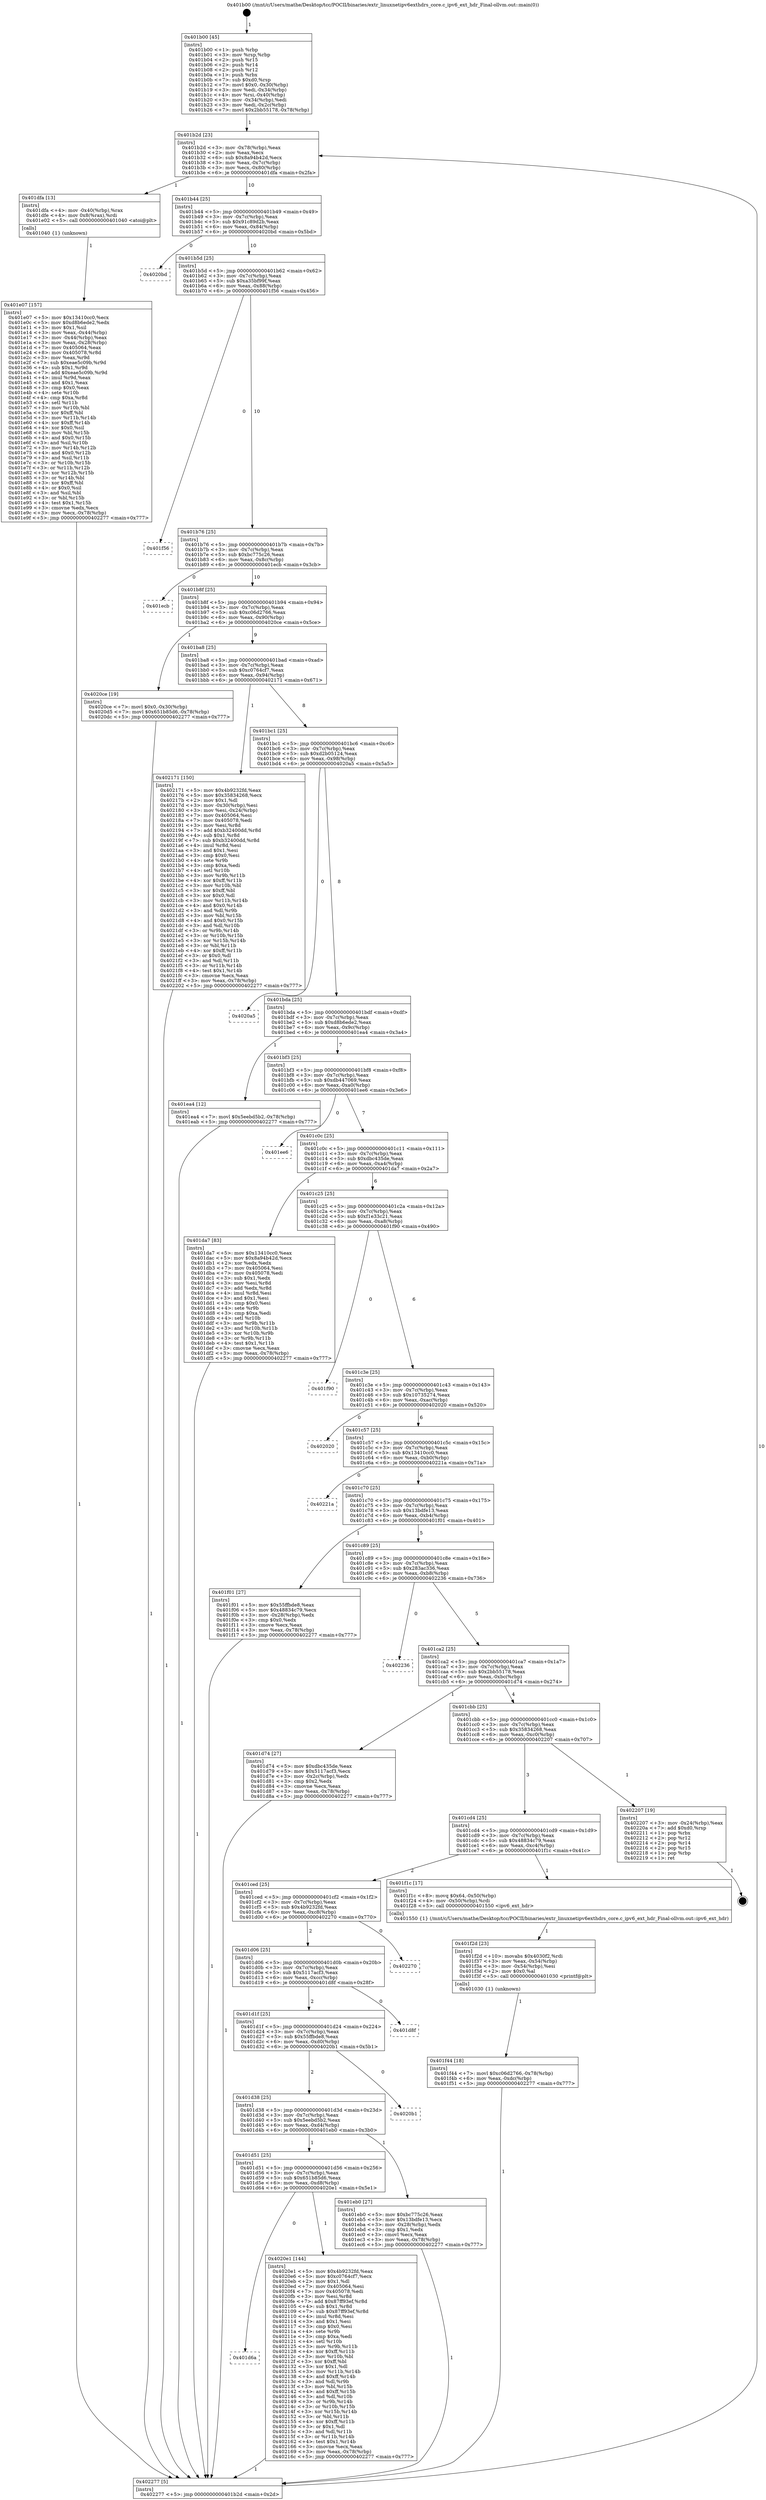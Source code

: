 digraph "0x401b00" {
  label = "0x401b00 (/mnt/c/Users/mathe/Desktop/tcc/POCII/binaries/extr_linuxnetipv6exthdrs_core.c_ipv6_ext_hdr_Final-ollvm.out::main(0))"
  labelloc = "t"
  node[shape=record]

  Entry [label="",width=0.3,height=0.3,shape=circle,fillcolor=black,style=filled]
  "0x401b2d" [label="{
     0x401b2d [23]\l
     | [instrs]\l
     &nbsp;&nbsp;0x401b2d \<+3\>: mov -0x78(%rbp),%eax\l
     &nbsp;&nbsp;0x401b30 \<+2\>: mov %eax,%ecx\l
     &nbsp;&nbsp;0x401b32 \<+6\>: sub $0x8a94b42d,%ecx\l
     &nbsp;&nbsp;0x401b38 \<+3\>: mov %eax,-0x7c(%rbp)\l
     &nbsp;&nbsp;0x401b3b \<+3\>: mov %ecx,-0x80(%rbp)\l
     &nbsp;&nbsp;0x401b3e \<+6\>: je 0000000000401dfa \<main+0x2fa\>\l
  }"]
  "0x401dfa" [label="{
     0x401dfa [13]\l
     | [instrs]\l
     &nbsp;&nbsp;0x401dfa \<+4\>: mov -0x40(%rbp),%rax\l
     &nbsp;&nbsp;0x401dfe \<+4\>: mov 0x8(%rax),%rdi\l
     &nbsp;&nbsp;0x401e02 \<+5\>: call 0000000000401040 \<atoi@plt\>\l
     | [calls]\l
     &nbsp;&nbsp;0x401040 \{1\} (unknown)\l
  }"]
  "0x401b44" [label="{
     0x401b44 [25]\l
     | [instrs]\l
     &nbsp;&nbsp;0x401b44 \<+5\>: jmp 0000000000401b49 \<main+0x49\>\l
     &nbsp;&nbsp;0x401b49 \<+3\>: mov -0x7c(%rbp),%eax\l
     &nbsp;&nbsp;0x401b4c \<+5\>: sub $0x91c89d2b,%eax\l
     &nbsp;&nbsp;0x401b51 \<+6\>: mov %eax,-0x84(%rbp)\l
     &nbsp;&nbsp;0x401b57 \<+6\>: je 00000000004020bd \<main+0x5bd\>\l
  }"]
  Exit [label="",width=0.3,height=0.3,shape=circle,fillcolor=black,style=filled,peripheries=2]
  "0x4020bd" [label="{
     0x4020bd\l
  }", style=dashed]
  "0x401b5d" [label="{
     0x401b5d [25]\l
     | [instrs]\l
     &nbsp;&nbsp;0x401b5d \<+5\>: jmp 0000000000401b62 \<main+0x62\>\l
     &nbsp;&nbsp;0x401b62 \<+3\>: mov -0x7c(%rbp),%eax\l
     &nbsp;&nbsp;0x401b65 \<+5\>: sub $0xa35bf99f,%eax\l
     &nbsp;&nbsp;0x401b6a \<+6\>: mov %eax,-0x88(%rbp)\l
     &nbsp;&nbsp;0x401b70 \<+6\>: je 0000000000401f56 \<main+0x456\>\l
  }"]
  "0x401d6a" [label="{
     0x401d6a\l
  }", style=dashed]
  "0x401f56" [label="{
     0x401f56\l
  }", style=dashed]
  "0x401b76" [label="{
     0x401b76 [25]\l
     | [instrs]\l
     &nbsp;&nbsp;0x401b76 \<+5\>: jmp 0000000000401b7b \<main+0x7b\>\l
     &nbsp;&nbsp;0x401b7b \<+3\>: mov -0x7c(%rbp),%eax\l
     &nbsp;&nbsp;0x401b7e \<+5\>: sub $0xbc775c26,%eax\l
     &nbsp;&nbsp;0x401b83 \<+6\>: mov %eax,-0x8c(%rbp)\l
     &nbsp;&nbsp;0x401b89 \<+6\>: je 0000000000401ecb \<main+0x3cb\>\l
  }"]
  "0x4020e1" [label="{
     0x4020e1 [144]\l
     | [instrs]\l
     &nbsp;&nbsp;0x4020e1 \<+5\>: mov $0x4b9232fd,%eax\l
     &nbsp;&nbsp;0x4020e6 \<+5\>: mov $0xc0764cf7,%ecx\l
     &nbsp;&nbsp;0x4020eb \<+2\>: mov $0x1,%dl\l
     &nbsp;&nbsp;0x4020ed \<+7\>: mov 0x405064,%esi\l
     &nbsp;&nbsp;0x4020f4 \<+7\>: mov 0x405078,%edi\l
     &nbsp;&nbsp;0x4020fb \<+3\>: mov %esi,%r8d\l
     &nbsp;&nbsp;0x4020fe \<+7\>: add $0x87ff93ef,%r8d\l
     &nbsp;&nbsp;0x402105 \<+4\>: sub $0x1,%r8d\l
     &nbsp;&nbsp;0x402109 \<+7\>: sub $0x87ff93ef,%r8d\l
     &nbsp;&nbsp;0x402110 \<+4\>: imul %r8d,%esi\l
     &nbsp;&nbsp;0x402114 \<+3\>: and $0x1,%esi\l
     &nbsp;&nbsp;0x402117 \<+3\>: cmp $0x0,%esi\l
     &nbsp;&nbsp;0x40211a \<+4\>: sete %r9b\l
     &nbsp;&nbsp;0x40211e \<+3\>: cmp $0xa,%edi\l
     &nbsp;&nbsp;0x402121 \<+4\>: setl %r10b\l
     &nbsp;&nbsp;0x402125 \<+3\>: mov %r9b,%r11b\l
     &nbsp;&nbsp;0x402128 \<+4\>: xor $0xff,%r11b\l
     &nbsp;&nbsp;0x40212c \<+3\>: mov %r10b,%bl\l
     &nbsp;&nbsp;0x40212f \<+3\>: xor $0xff,%bl\l
     &nbsp;&nbsp;0x402132 \<+3\>: xor $0x1,%dl\l
     &nbsp;&nbsp;0x402135 \<+3\>: mov %r11b,%r14b\l
     &nbsp;&nbsp;0x402138 \<+4\>: and $0xff,%r14b\l
     &nbsp;&nbsp;0x40213c \<+3\>: and %dl,%r9b\l
     &nbsp;&nbsp;0x40213f \<+3\>: mov %bl,%r15b\l
     &nbsp;&nbsp;0x402142 \<+4\>: and $0xff,%r15b\l
     &nbsp;&nbsp;0x402146 \<+3\>: and %dl,%r10b\l
     &nbsp;&nbsp;0x402149 \<+3\>: or %r9b,%r14b\l
     &nbsp;&nbsp;0x40214c \<+3\>: or %r10b,%r15b\l
     &nbsp;&nbsp;0x40214f \<+3\>: xor %r15b,%r14b\l
     &nbsp;&nbsp;0x402152 \<+3\>: or %bl,%r11b\l
     &nbsp;&nbsp;0x402155 \<+4\>: xor $0xff,%r11b\l
     &nbsp;&nbsp;0x402159 \<+3\>: or $0x1,%dl\l
     &nbsp;&nbsp;0x40215c \<+3\>: and %dl,%r11b\l
     &nbsp;&nbsp;0x40215f \<+3\>: or %r11b,%r14b\l
     &nbsp;&nbsp;0x402162 \<+4\>: test $0x1,%r14b\l
     &nbsp;&nbsp;0x402166 \<+3\>: cmovne %ecx,%eax\l
     &nbsp;&nbsp;0x402169 \<+3\>: mov %eax,-0x78(%rbp)\l
     &nbsp;&nbsp;0x40216c \<+5\>: jmp 0000000000402277 \<main+0x777\>\l
  }"]
  "0x401ecb" [label="{
     0x401ecb\l
  }", style=dashed]
  "0x401b8f" [label="{
     0x401b8f [25]\l
     | [instrs]\l
     &nbsp;&nbsp;0x401b8f \<+5\>: jmp 0000000000401b94 \<main+0x94\>\l
     &nbsp;&nbsp;0x401b94 \<+3\>: mov -0x7c(%rbp),%eax\l
     &nbsp;&nbsp;0x401b97 \<+5\>: sub $0xc06d2766,%eax\l
     &nbsp;&nbsp;0x401b9c \<+6\>: mov %eax,-0x90(%rbp)\l
     &nbsp;&nbsp;0x401ba2 \<+6\>: je 00000000004020ce \<main+0x5ce\>\l
  }"]
  "0x401f44" [label="{
     0x401f44 [18]\l
     | [instrs]\l
     &nbsp;&nbsp;0x401f44 \<+7\>: movl $0xc06d2766,-0x78(%rbp)\l
     &nbsp;&nbsp;0x401f4b \<+6\>: mov %eax,-0xdc(%rbp)\l
     &nbsp;&nbsp;0x401f51 \<+5\>: jmp 0000000000402277 \<main+0x777\>\l
  }"]
  "0x4020ce" [label="{
     0x4020ce [19]\l
     | [instrs]\l
     &nbsp;&nbsp;0x4020ce \<+7\>: movl $0x0,-0x30(%rbp)\l
     &nbsp;&nbsp;0x4020d5 \<+7\>: movl $0x651b85d6,-0x78(%rbp)\l
     &nbsp;&nbsp;0x4020dc \<+5\>: jmp 0000000000402277 \<main+0x777\>\l
  }"]
  "0x401ba8" [label="{
     0x401ba8 [25]\l
     | [instrs]\l
     &nbsp;&nbsp;0x401ba8 \<+5\>: jmp 0000000000401bad \<main+0xad\>\l
     &nbsp;&nbsp;0x401bad \<+3\>: mov -0x7c(%rbp),%eax\l
     &nbsp;&nbsp;0x401bb0 \<+5\>: sub $0xc0764cf7,%eax\l
     &nbsp;&nbsp;0x401bb5 \<+6\>: mov %eax,-0x94(%rbp)\l
     &nbsp;&nbsp;0x401bbb \<+6\>: je 0000000000402171 \<main+0x671\>\l
  }"]
  "0x401f2d" [label="{
     0x401f2d [23]\l
     | [instrs]\l
     &nbsp;&nbsp;0x401f2d \<+10\>: movabs $0x4030f2,%rdi\l
     &nbsp;&nbsp;0x401f37 \<+3\>: mov %eax,-0x54(%rbp)\l
     &nbsp;&nbsp;0x401f3a \<+3\>: mov -0x54(%rbp),%esi\l
     &nbsp;&nbsp;0x401f3d \<+2\>: mov $0x0,%al\l
     &nbsp;&nbsp;0x401f3f \<+5\>: call 0000000000401030 \<printf@plt\>\l
     | [calls]\l
     &nbsp;&nbsp;0x401030 \{1\} (unknown)\l
  }"]
  "0x402171" [label="{
     0x402171 [150]\l
     | [instrs]\l
     &nbsp;&nbsp;0x402171 \<+5\>: mov $0x4b9232fd,%eax\l
     &nbsp;&nbsp;0x402176 \<+5\>: mov $0x35834268,%ecx\l
     &nbsp;&nbsp;0x40217b \<+2\>: mov $0x1,%dl\l
     &nbsp;&nbsp;0x40217d \<+3\>: mov -0x30(%rbp),%esi\l
     &nbsp;&nbsp;0x402180 \<+3\>: mov %esi,-0x24(%rbp)\l
     &nbsp;&nbsp;0x402183 \<+7\>: mov 0x405064,%esi\l
     &nbsp;&nbsp;0x40218a \<+7\>: mov 0x405078,%edi\l
     &nbsp;&nbsp;0x402191 \<+3\>: mov %esi,%r8d\l
     &nbsp;&nbsp;0x402194 \<+7\>: add $0xb32400dd,%r8d\l
     &nbsp;&nbsp;0x40219b \<+4\>: sub $0x1,%r8d\l
     &nbsp;&nbsp;0x40219f \<+7\>: sub $0xb32400dd,%r8d\l
     &nbsp;&nbsp;0x4021a6 \<+4\>: imul %r8d,%esi\l
     &nbsp;&nbsp;0x4021aa \<+3\>: and $0x1,%esi\l
     &nbsp;&nbsp;0x4021ad \<+3\>: cmp $0x0,%esi\l
     &nbsp;&nbsp;0x4021b0 \<+4\>: sete %r9b\l
     &nbsp;&nbsp;0x4021b4 \<+3\>: cmp $0xa,%edi\l
     &nbsp;&nbsp;0x4021b7 \<+4\>: setl %r10b\l
     &nbsp;&nbsp;0x4021bb \<+3\>: mov %r9b,%r11b\l
     &nbsp;&nbsp;0x4021be \<+4\>: xor $0xff,%r11b\l
     &nbsp;&nbsp;0x4021c2 \<+3\>: mov %r10b,%bl\l
     &nbsp;&nbsp;0x4021c5 \<+3\>: xor $0xff,%bl\l
     &nbsp;&nbsp;0x4021c8 \<+3\>: xor $0x0,%dl\l
     &nbsp;&nbsp;0x4021cb \<+3\>: mov %r11b,%r14b\l
     &nbsp;&nbsp;0x4021ce \<+4\>: and $0x0,%r14b\l
     &nbsp;&nbsp;0x4021d2 \<+3\>: and %dl,%r9b\l
     &nbsp;&nbsp;0x4021d5 \<+3\>: mov %bl,%r15b\l
     &nbsp;&nbsp;0x4021d8 \<+4\>: and $0x0,%r15b\l
     &nbsp;&nbsp;0x4021dc \<+3\>: and %dl,%r10b\l
     &nbsp;&nbsp;0x4021df \<+3\>: or %r9b,%r14b\l
     &nbsp;&nbsp;0x4021e2 \<+3\>: or %r10b,%r15b\l
     &nbsp;&nbsp;0x4021e5 \<+3\>: xor %r15b,%r14b\l
     &nbsp;&nbsp;0x4021e8 \<+3\>: or %bl,%r11b\l
     &nbsp;&nbsp;0x4021eb \<+4\>: xor $0xff,%r11b\l
     &nbsp;&nbsp;0x4021ef \<+3\>: or $0x0,%dl\l
     &nbsp;&nbsp;0x4021f2 \<+3\>: and %dl,%r11b\l
     &nbsp;&nbsp;0x4021f5 \<+3\>: or %r11b,%r14b\l
     &nbsp;&nbsp;0x4021f8 \<+4\>: test $0x1,%r14b\l
     &nbsp;&nbsp;0x4021fc \<+3\>: cmovne %ecx,%eax\l
     &nbsp;&nbsp;0x4021ff \<+3\>: mov %eax,-0x78(%rbp)\l
     &nbsp;&nbsp;0x402202 \<+5\>: jmp 0000000000402277 \<main+0x777\>\l
  }"]
  "0x401bc1" [label="{
     0x401bc1 [25]\l
     | [instrs]\l
     &nbsp;&nbsp;0x401bc1 \<+5\>: jmp 0000000000401bc6 \<main+0xc6\>\l
     &nbsp;&nbsp;0x401bc6 \<+3\>: mov -0x7c(%rbp),%eax\l
     &nbsp;&nbsp;0x401bc9 \<+5\>: sub $0xd2b05124,%eax\l
     &nbsp;&nbsp;0x401bce \<+6\>: mov %eax,-0x98(%rbp)\l
     &nbsp;&nbsp;0x401bd4 \<+6\>: je 00000000004020a5 \<main+0x5a5\>\l
  }"]
  "0x401d51" [label="{
     0x401d51 [25]\l
     | [instrs]\l
     &nbsp;&nbsp;0x401d51 \<+5\>: jmp 0000000000401d56 \<main+0x256\>\l
     &nbsp;&nbsp;0x401d56 \<+3\>: mov -0x7c(%rbp),%eax\l
     &nbsp;&nbsp;0x401d59 \<+5\>: sub $0x651b85d6,%eax\l
     &nbsp;&nbsp;0x401d5e \<+6\>: mov %eax,-0xd8(%rbp)\l
     &nbsp;&nbsp;0x401d64 \<+6\>: je 00000000004020e1 \<main+0x5e1\>\l
  }"]
  "0x4020a5" [label="{
     0x4020a5\l
  }", style=dashed]
  "0x401bda" [label="{
     0x401bda [25]\l
     | [instrs]\l
     &nbsp;&nbsp;0x401bda \<+5\>: jmp 0000000000401bdf \<main+0xdf\>\l
     &nbsp;&nbsp;0x401bdf \<+3\>: mov -0x7c(%rbp),%eax\l
     &nbsp;&nbsp;0x401be2 \<+5\>: sub $0xd8b6ede2,%eax\l
     &nbsp;&nbsp;0x401be7 \<+6\>: mov %eax,-0x9c(%rbp)\l
     &nbsp;&nbsp;0x401bed \<+6\>: je 0000000000401ea4 \<main+0x3a4\>\l
  }"]
  "0x401eb0" [label="{
     0x401eb0 [27]\l
     | [instrs]\l
     &nbsp;&nbsp;0x401eb0 \<+5\>: mov $0xbc775c26,%eax\l
     &nbsp;&nbsp;0x401eb5 \<+5\>: mov $0x13bdfe13,%ecx\l
     &nbsp;&nbsp;0x401eba \<+3\>: mov -0x28(%rbp),%edx\l
     &nbsp;&nbsp;0x401ebd \<+3\>: cmp $0x1,%edx\l
     &nbsp;&nbsp;0x401ec0 \<+3\>: cmovl %ecx,%eax\l
     &nbsp;&nbsp;0x401ec3 \<+3\>: mov %eax,-0x78(%rbp)\l
     &nbsp;&nbsp;0x401ec6 \<+5\>: jmp 0000000000402277 \<main+0x777\>\l
  }"]
  "0x401ea4" [label="{
     0x401ea4 [12]\l
     | [instrs]\l
     &nbsp;&nbsp;0x401ea4 \<+7\>: movl $0x5eebd5b2,-0x78(%rbp)\l
     &nbsp;&nbsp;0x401eab \<+5\>: jmp 0000000000402277 \<main+0x777\>\l
  }"]
  "0x401bf3" [label="{
     0x401bf3 [25]\l
     | [instrs]\l
     &nbsp;&nbsp;0x401bf3 \<+5\>: jmp 0000000000401bf8 \<main+0xf8\>\l
     &nbsp;&nbsp;0x401bf8 \<+3\>: mov -0x7c(%rbp),%eax\l
     &nbsp;&nbsp;0x401bfb \<+5\>: sub $0xdb447069,%eax\l
     &nbsp;&nbsp;0x401c00 \<+6\>: mov %eax,-0xa0(%rbp)\l
     &nbsp;&nbsp;0x401c06 \<+6\>: je 0000000000401ee6 \<main+0x3e6\>\l
  }"]
  "0x401d38" [label="{
     0x401d38 [25]\l
     | [instrs]\l
     &nbsp;&nbsp;0x401d38 \<+5\>: jmp 0000000000401d3d \<main+0x23d\>\l
     &nbsp;&nbsp;0x401d3d \<+3\>: mov -0x7c(%rbp),%eax\l
     &nbsp;&nbsp;0x401d40 \<+5\>: sub $0x5eebd5b2,%eax\l
     &nbsp;&nbsp;0x401d45 \<+6\>: mov %eax,-0xd4(%rbp)\l
     &nbsp;&nbsp;0x401d4b \<+6\>: je 0000000000401eb0 \<main+0x3b0\>\l
  }"]
  "0x401ee6" [label="{
     0x401ee6\l
  }", style=dashed]
  "0x401c0c" [label="{
     0x401c0c [25]\l
     | [instrs]\l
     &nbsp;&nbsp;0x401c0c \<+5\>: jmp 0000000000401c11 \<main+0x111\>\l
     &nbsp;&nbsp;0x401c11 \<+3\>: mov -0x7c(%rbp),%eax\l
     &nbsp;&nbsp;0x401c14 \<+5\>: sub $0xdbc435de,%eax\l
     &nbsp;&nbsp;0x401c19 \<+6\>: mov %eax,-0xa4(%rbp)\l
     &nbsp;&nbsp;0x401c1f \<+6\>: je 0000000000401da7 \<main+0x2a7\>\l
  }"]
  "0x4020b1" [label="{
     0x4020b1\l
  }", style=dashed]
  "0x401da7" [label="{
     0x401da7 [83]\l
     | [instrs]\l
     &nbsp;&nbsp;0x401da7 \<+5\>: mov $0x13410cc0,%eax\l
     &nbsp;&nbsp;0x401dac \<+5\>: mov $0x8a94b42d,%ecx\l
     &nbsp;&nbsp;0x401db1 \<+2\>: xor %edx,%edx\l
     &nbsp;&nbsp;0x401db3 \<+7\>: mov 0x405064,%esi\l
     &nbsp;&nbsp;0x401dba \<+7\>: mov 0x405078,%edi\l
     &nbsp;&nbsp;0x401dc1 \<+3\>: sub $0x1,%edx\l
     &nbsp;&nbsp;0x401dc4 \<+3\>: mov %esi,%r8d\l
     &nbsp;&nbsp;0x401dc7 \<+3\>: add %edx,%r8d\l
     &nbsp;&nbsp;0x401dca \<+4\>: imul %r8d,%esi\l
     &nbsp;&nbsp;0x401dce \<+3\>: and $0x1,%esi\l
     &nbsp;&nbsp;0x401dd1 \<+3\>: cmp $0x0,%esi\l
     &nbsp;&nbsp;0x401dd4 \<+4\>: sete %r9b\l
     &nbsp;&nbsp;0x401dd8 \<+3\>: cmp $0xa,%edi\l
     &nbsp;&nbsp;0x401ddb \<+4\>: setl %r10b\l
     &nbsp;&nbsp;0x401ddf \<+3\>: mov %r9b,%r11b\l
     &nbsp;&nbsp;0x401de2 \<+3\>: and %r10b,%r11b\l
     &nbsp;&nbsp;0x401de5 \<+3\>: xor %r10b,%r9b\l
     &nbsp;&nbsp;0x401de8 \<+3\>: or %r9b,%r11b\l
     &nbsp;&nbsp;0x401deb \<+4\>: test $0x1,%r11b\l
     &nbsp;&nbsp;0x401def \<+3\>: cmovne %ecx,%eax\l
     &nbsp;&nbsp;0x401df2 \<+3\>: mov %eax,-0x78(%rbp)\l
     &nbsp;&nbsp;0x401df5 \<+5\>: jmp 0000000000402277 \<main+0x777\>\l
  }"]
  "0x401c25" [label="{
     0x401c25 [25]\l
     | [instrs]\l
     &nbsp;&nbsp;0x401c25 \<+5\>: jmp 0000000000401c2a \<main+0x12a\>\l
     &nbsp;&nbsp;0x401c2a \<+3\>: mov -0x7c(%rbp),%eax\l
     &nbsp;&nbsp;0x401c2d \<+5\>: sub $0xf1e33c21,%eax\l
     &nbsp;&nbsp;0x401c32 \<+6\>: mov %eax,-0xa8(%rbp)\l
     &nbsp;&nbsp;0x401c38 \<+6\>: je 0000000000401f90 \<main+0x490\>\l
  }"]
  "0x401d1f" [label="{
     0x401d1f [25]\l
     | [instrs]\l
     &nbsp;&nbsp;0x401d1f \<+5\>: jmp 0000000000401d24 \<main+0x224\>\l
     &nbsp;&nbsp;0x401d24 \<+3\>: mov -0x7c(%rbp),%eax\l
     &nbsp;&nbsp;0x401d27 \<+5\>: sub $0x55ffbde8,%eax\l
     &nbsp;&nbsp;0x401d2c \<+6\>: mov %eax,-0xd0(%rbp)\l
     &nbsp;&nbsp;0x401d32 \<+6\>: je 00000000004020b1 \<main+0x5b1\>\l
  }"]
  "0x401f90" [label="{
     0x401f90\l
  }", style=dashed]
  "0x401c3e" [label="{
     0x401c3e [25]\l
     | [instrs]\l
     &nbsp;&nbsp;0x401c3e \<+5\>: jmp 0000000000401c43 \<main+0x143\>\l
     &nbsp;&nbsp;0x401c43 \<+3\>: mov -0x7c(%rbp),%eax\l
     &nbsp;&nbsp;0x401c46 \<+5\>: sub $0x10735274,%eax\l
     &nbsp;&nbsp;0x401c4b \<+6\>: mov %eax,-0xac(%rbp)\l
     &nbsp;&nbsp;0x401c51 \<+6\>: je 0000000000402020 \<main+0x520\>\l
  }"]
  "0x401d8f" [label="{
     0x401d8f\l
  }", style=dashed]
  "0x402020" [label="{
     0x402020\l
  }", style=dashed]
  "0x401c57" [label="{
     0x401c57 [25]\l
     | [instrs]\l
     &nbsp;&nbsp;0x401c57 \<+5\>: jmp 0000000000401c5c \<main+0x15c\>\l
     &nbsp;&nbsp;0x401c5c \<+3\>: mov -0x7c(%rbp),%eax\l
     &nbsp;&nbsp;0x401c5f \<+5\>: sub $0x13410cc0,%eax\l
     &nbsp;&nbsp;0x401c64 \<+6\>: mov %eax,-0xb0(%rbp)\l
     &nbsp;&nbsp;0x401c6a \<+6\>: je 000000000040221a \<main+0x71a\>\l
  }"]
  "0x401d06" [label="{
     0x401d06 [25]\l
     | [instrs]\l
     &nbsp;&nbsp;0x401d06 \<+5\>: jmp 0000000000401d0b \<main+0x20b\>\l
     &nbsp;&nbsp;0x401d0b \<+3\>: mov -0x7c(%rbp),%eax\l
     &nbsp;&nbsp;0x401d0e \<+5\>: sub $0x5117acf3,%eax\l
     &nbsp;&nbsp;0x401d13 \<+6\>: mov %eax,-0xcc(%rbp)\l
     &nbsp;&nbsp;0x401d19 \<+6\>: je 0000000000401d8f \<main+0x28f\>\l
  }"]
  "0x40221a" [label="{
     0x40221a\l
  }", style=dashed]
  "0x401c70" [label="{
     0x401c70 [25]\l
     | [instrs]\l
     &nbsp;&nbsp;0x401c70 \<+5\>: jmp 0000000000401c75 \<main+0x175\>\l
     &nbsp;&nbsp;0x401c75 \<+3\>: mov -0x7c(%rbp),%eax\l
     &nbsp;&nbsp;0x401c78 \<+5\>: sub $0x13bdfe13,%eax\l
     &nbsp;&nbsp;0x401c7d \<+6\>: mov %eax,-0xb4(%rbp)\l
     &nbsp;&nbsp;0x401c83 \<+6\>: je 0000000000401f01 \<main+0x401\>\l
  }"]
  "0x402270" [label="{
     0x402270\l
  }", style=dashed]
  "0x401f01" [label="{
     0x401f01 [27]\l
     | [instrs]\l
     &nbsp;&nbsp;0x401f01 \<+5\>: mov $0x55ffbde8,%eax\l
     &nbsp;&nbsp;0x401f06 \<+5\>: mov $0x48834c79,%ecx\l
     &nbsp;&nbsp;0x401f0b \<+3\>: mov -0x28(%rbp),%edx\l
     &nbsp;&nbsp;0x401f0e \<+3\>: cmp $0x0,%edx\l
     &nbsp;&nbsp;0x401f11 \<+3\>: cmove %ecx,%eax\l
     &nbsp;&nbsp;0x401f14 \<+3\>: mov %eax,-0x78(%rbp)\l
     &nbsp;&nbsp;0x401f17 \<+5\>: jmp 0000000000402277 \<main+0x777\>\l
  }"]
  "0x401c89" [label="{
     0x401c89 [25]\l
     | [instrs]\l
     &nbsp;&nbsp;0x401c89 \<+5\>: jmp 0000000000401c8e \<main+0x18e\>\l
     &nbsp;&nbsp;0x401c8e \<+3\>: mov -0x7c(%rbp),%eax\l
     &nbsp;&nbsp;0x401c91 \<+5\>: sub $0x283ac336,%eax\l
     &nbsp;&nbsp;0x401c96 \<+6\>: mov %eax,-0xb8(%rbp)\l
     &nbsp;&nbsp;0x401c9c \<+6\>: je 0000000000402236 \<main+0x736\>\l
  }"]
  "0x401ced" [label="{
     0x401ced [25]\l
     | [instrs]\l
     &nbsp;&nbsp;0x401ced \<+5\>: jmp 0000000000401cf2 \<main+0x1f2\>\l
     &nbsp;&nbsp;0x401cf2 \<+3\>: mov -0x7c(%rbp),%eax\l
     &nbsp;&nbsp;0x401cf5 \<+5\>: sub $0x4b9232fd,%eax\l
     &nbsp;&nbsp;0x401cfa \<+6\>: mov %eax,-0xc8(%rbp)\l
     &nbsp;&nbsp;0x401d00 \<+6\>: je 0000000000402270 \<main+0x770\>\l
  }"]
  "0x402236" [label="{
     0x402236\l
  }", style=dashed]
  "0x401ca2" [label="{
     0x401ca2 [25]\l
     | [instrs]\l
     &nbsp;&nbsp;0x401ca2 \<+5\>: jmp 0000000000401ca7 \<main+0x1a7\>\l
     &nbsp;&nbsp;0x401ca7 \<+3\>: mov -0x7c(%rbp),%eax\l
     &nbsp;&nbsp;0x401caa \<+5\>: sub $0x2bb55178,%eax\l
     &nbsp;&nbsp;0x401caf \<+6\>: mov %eax,-0xbc(%rbp)\l
     &nbsp;&nbsp;0x401cb5 \<+6\>: je 0000000000401d74 \<main+0x274\>\l
  }"]
  "0x401f1c" [label="{
     0x401f1c [17]\l
     | [instrs]\l
     &nbsp;&nbsp;0x401f1c \<+8\>: movq $0x64,-0x50(%rbp)\l
     &nbsp;&nbsp;0x401f24 \<+4\>: mov -0x50(%rbp),%rdi\l
     &nbsp;&nbsp;0x401f28 \<+5\>: call 0000000000401550 \<ipv6_ext_hdr\>\l
     | [calls]\l
     &nbsp;&nbsp;0x401550 \{1\} (/mnt/c/Users/mathe/Desktop/tcc/POCII/binaries/extr_linuxnetipv6exthdrs_core.c_ipv6_ext_hdr_Final-ollvm.out::ipv6_ext_hdr)\l
  }"]
  "0x401d74" [label="{
     0x401d74 [27]\l
     | [instrs]\l
     &nbsp;&nbsp;0x401d74 \<+5\>: mov $0xdbc435de,%eax\l
     &nbsp;&nbsp;0x401d79 \<+5\>: mov $0x5117acf3,%ecx\l
     &nbsp;&nbsp;0x401d7e \<+3\>: mov -0x2c(%rbp),%edx\l
     &nbsp;&nbsp;0x401d81 \<+3\>: cmp $0x2,%edx\l
     &nbsp;&nbsp;0x401d84 \<+3\>: cmovne %ecx,%eax\l
     &nbsp;&nbsp;0x401d87 \<+3\>: mov %eax,-0x78(%rbp)\l
     &nbsp;&nbsp;0x401d8a \<+5\>: jmp 0000000000402277 \<main+0x777\>\l
  }"]
  "0x401cbb" [label="{
     0x401cbb [25]\l
     | [instrs]\l
     &nbsp;&nbsp;0x401cbb \<+5\>: jmp 0000000000401cc0 \<main+0x1c0\>\l
     &nbsp;&nbsp;0x401cc0 \<+3\>: mov -0x7c(%rbp),%eax\l
     &nbsp;&nbsp;0x401cc3 \<+5\>: sub $0x35834268,%eax\l
     &nbsp;&nbsp;0x401cc8 \<+6\>: mov %eax,-0xc0(%rbp)\l
     &nbsp;&nbsp;0x401cce \<+6\>: je 0000000000402207 \<main+0x707\>\l
  }"]
  "0x402277" [label="{
     0x402277 [5]\l
     | [instrs]\l
     &nbsp;&nbsp;0x402277 \<+5\>: jmp 0000000000401b2d \<main+0x2d\>\l
  }"]
  "0x401b00" [label="{
     0x401b00 [45]\l
     | [instrs]\l
     &nbsp;&nbsp;0x401b00 \<+1\>: push %rbp\l
     &nbsp;&nbsp;0x401b01 \<+3\>: mov %rsp,%rbp\l
     &nbsp;&nbsp;0x401b04 \<+2\>: push %r15\l
     &nbsp;&nbsp;0x401b06 \<+2\>: push %r14\l
     &nbsp;&nbsp;0x401b08 \<+2\>: push %r12\l
     &nbsp;&nbsp;0x401b0a \<+1\>: push %rbx\l
     &nbsp;&nbsp;0x401b0b \<+7\>: sub $0xd0,%rsp\l
     &nbsp;&nbsp;0x401b12 \<+7\>: movl $0x0,-0x30(%rbp)\l
     &nbsp;&nbsp;0x401b19 \<+3\>: mov %edi,-0x34(%rbp)\l
     &nbsp;&nbsp;0x401b1c \<+4\>: mov %rsi,-0x40(%rbp)\l
     &nbsp;&nbsp;0x401b20 \<+3\>: mov -0x34(%rbp),%edi\l
     &nbsp;&nbsp;0x401b23 \<+3\>: mov %edi,-0x2c(%rbp)\l
     &nbsp;&nbsp;0x401b26 \<+7\>: movl $0x2bb55178,-0x78(%rbp)\l
  }"]
  "0x401e07" [label="{
     0x401e07 [157]\l
     | [instrs]\l
     &nbsp;&nbsp;0x401e07 \<+5\>: mov $0x13410cc0,%ecx\l
     &nbsp;&nbsp;0x401e0c \<+5\>: mov $0xd8b6ede2,%edx\l
     &nbsp;&nbsp;0x401e11 \<+3\>: mov $0x1,%sil\l
     &nbsp;&nbsp;0x401e14 \<+3\>: mov %eax,-0x44(%rbp)\l
     &nbsp;&nbsp;0x401e17 \<+3\>: mov -0x44(%rbp),%eax\l
     &nbsp;&nbsp;0x401e1a \<+3\>: mov %eax,-0x28(%rbp)\l
     &nbsp;&nbsp;0x401e1d \<+7\>: mov 0x405064,%eax\l
     &nbsp;&nbsp;0x401e24 \<+8\>: mov 0x405078,%r8d\l
     &nbsp;&nbsp;0x401e2c \<+3\>: mov %eax,%r9d\l
     &nbsp;&nbsp;0x401e2f \<+7\>: sub $0xeae5c09b,%r9d\l
     &nbsp;&nbsp;0x401e36 \<+4\>: sub $0x1,%r9d\l
     &nbsp;&nbsp;0x401e3a \<+7\>: add $0xeae5c09b,%r9d\l
     &nbsp;&nbsp;0x401e41 \<+4\>: imul %r9d,%eax\l
     &nbsp;&nbsp;0x401e45 \<+3\>: and $0x1,%eax\l
     &nbsp;&nbsp;0x401e48 \<+3\>: cmp $0x0,%eax\l
     &nbsp;&nbsp;0x401e4b \<+4\>: sete %r10b\l
     &nbsp;&nbsp;0x401e4f \<+4\>: cmp $0xa,%r8d\l
     &nbsp;&nbsp;0x401e53 \<+4\>: setl %r11b\l
     &nbsp;&nbsp;0x401e57 \<+3\>: mov %r10b,%bl\l
     &nbsp;&nbsp;0x401e5a \<+3\>: xor $0xff,%bl\l
     &nbsp;&nbsp;0x401e5d \<+3\>: mov %r11b,%r14b\l
     &nbsp;&nbsp;0x401e60 \<+4\>: xor $0xff,%r14b\l
     &nbsp;&nbsp;0x401e64 \<+4\>: xor $0x0,%sil\l
     &nbsp;&nbsp;0x401e68 \<+3\>: mov %bl,%r15b\l
     &nbsp;&nbsp;0x401e6b \<+4\>: and $0x0,%r15b\l
     &nbsp;&nbsp;0x401e6f \<+3\>: and %sil,%r10b\l
     &nbsp;&nbsp;0x401e72 \<+3\>: mov %r14b,%r12b\l
     &nbsp;&nbsp;0x401e75 \<+4\>: and $0x0,%r12b\l
     &nbsp;&nbsp;0x401e79 \<+3\>: and %sil,%r11b\l
     &nbsp;&nbsp;0x401e7c \<+3\>: or %r10b,%r15b\l
     &nbsp;&nbsp;0x401e7f \<+3\>: or %r11b,%r12b\l
     &nbsp;&nbsp;0x401e82 \<+3\>: xor %r12b,%r15b\l
     &nbsp;&nbsp;0x401e85 \<+3\>: or %r14b,%bl\l
     &nbsp;&nbsp;0x401e88 \<+3\>: xor $0xff,%bl\l
     &nbsp;&nbsp;0x401e8b \<+4\>: or $0x0,%sil\l
     &nbsp;&nbsp;0x401e8f \<+3\>: and %sil,%bl\l
     &nbsp;&nbsp;0x401e92 \<+3\>: or %bl,%r15b\l
     &nbsp;&nbsp;0x401e95 \<+4\>: test $0x1,%r15b\l
     &nbsp;&nbsp;0x401e99 \<+3\>: cmovne %edx,%ecx\l
     &nbsp;&nbsp;0x401e9c \<+3\>: mov %ecx,-0x78(%rbp)\l
     &nbsp;&nbsp;0x401e9f \<+5\>: jmp 0000000000402277 \<main+0x777\>\l
  }"]
  "0x401cd4" [label="{
     0x401cd4 [25]\l
     | [instrs]\l
     &nbsp;&nbsp;0x401cd4 \<+5\>: jmp 0000000000401cd9 \<main+0x1d9\>\l
     &nbsp;&nbsp;0x401cd9 \<+3\>: mov -0x7c(%rbp),%eax\l
     &nbsp;&nbsp;0x401cdc \<+5\>: sub $0x48834c79,%eax\l
     &nbsp;&nbsp;0x401ce1 \<+6\>: mov %eax,-0xc4(%rbp)\l
     &nbsp;&nbsp;0x401ce7 \<+6\>: je 0000000000401f1c \<main+0x41c\>\l
  }"]
  "0x402207" [label="{
     0x402207 [19]\l
     | [instrs]\l
     &nbsp;&nbsp;0x402207 \<+3\>: mov -0x24(%rbp),%eax\l
     &nbsp;&nbsp;0x40220a \<+7\>: add $0xd0,%rsp\l
     &nbsp;&nbsp;0x402211 \<+1\>: pop %rbx\l
     &nbsp;&nbsp;0x402212 \<+2\>: pop %r12\l
     &nbsp;&nbsp;0x402214 \<+2\>: pop %r14\l
     &nbsp;&nbsp;0x402216 \<+2\>: pop %r15\l
     &nbsp;&nbsp;0x402218 \<+1\>: pop %rbp\l
     &nbsp;&nbsp;0x402219 \<+1\>: ret\l
  }"]
  Entry -> "0x401b00" [label=" 1"]
  "0x401b2d" -> "0x401dfa" [label=" 1"]
  "0x401b2d" -> "0x401b44" [label=" 10"]
  "0x402207" -> Exit [label=" 1"]
  "0x401b44" -> "0x4020bd" [label=" 0"]
  "0x401b44" -> "0x401b5d" [label=" 10"]
  "0x402171" -> "0x402277" [label=" 1"]
  "0x401b5d" -> "0x401f56" [label=" 0"]
  "0x401b5d" -> "0x401b76" [label=" 10"]
  "0x4020e1" -> "0x402277" [label=" 1"]
  "0x401b76" -> "0x401ecb" [label=" 0"]
  "0x401b76" -> "0x401b8f" [label=" 10"]
  "0x401d51" -> "0x401d6a" [label=" 0"]
  "0x401b8f" -> "0x4020ce" [label=" 1"]
  "0x401b8f" -> "0x401ba8" [label=" 9"]
  "0x401d51" -> "0x4020e1" [label=" 1"]
  "0x401ba8" -> "0x402171" [label=" 1"]
  "0x401ba8" -> "0x401bc1" [label=" 8"]
  "0x4020ce" -> "0x402277" [label=" 1"]
  "0x401bc1" -> "0x4020a5" [label=" 0"]
  "0x401bc1" -> "0x401bda" [label=" 8"]
  "0x401f44" -> "0x402277" [label=" 1"]
  "0x401bda" -> "0x401ea4" [label=" 1"]
  "0x401bda" -> "0x401bf3" [label=" 7"]
  "0x401f2d" -> "0x401f44" [label=" 1"]
  "0x401bf3" -> "0x401ee6" [label=" 0"]
  "0x401bf3" -> "0x401c0c" [label=" 7"]
  "0x401f01" -> "0x402277" [label=" 1"]
  "0x401c0c" -> "0x401da7" [label=" 1"]
  "0x401c0c" -> "0x401c25" [label=" 6"]
  "0x401eb0" -> "0x402277" [label=" 1"]
  "0x401c25" -> "0x401f90" [label=" 0"]
  "0x401c25" -> "0x401c3e" [label=" 6"]
  "0x401d38" -> "0x401eb0" [label=" 1"]
  "0x401c3e" -> "0x402020" [label=" 0"]
  "0x401c3e" -> "0x401c57" [label=" 6"]
  "0x401f1c" -> "0x401f2d" [label=" 1"]
  "0x401c57" -> "0x40221a" [label=" 0"]
  "0x401c57" -> "0x401c70" [label=" 6"]
  "0x401d1f" -> "0x4020b1" [label=" 0"]
  "0x401c70" -> "0x401f01" [label=" 1"]
  "0x401c70" -> "0x401c89" [label=" 5"]
  "0x401d38" -> "0x401d51" [label=" 1"]
  "0x401c89" -> "0x402236" [label=" 0"]
  "0x401c89" -> "0x401ca2" [label=" 5"]
  "0x401d06" -> "0x401d8f" [label=" 0"]
  "0x401ca2" -> "0x401d74" [label=" 1"]
  "0x401ca2" -> "0x401cbb" [label=" 4"]
  "0x401d74" -> "0x402277" [label=" 1"]
  "0x401b00" -> "0x401b2d" [label=" 1"]
  "0x402277" -> "0x401b2d" [label=" 10"]
  "0x401da7" -> "0x402277" [label=" 1"]
  "0x401dfa" -> "0x401e07" [label=" 1"]
  "0x401e07" -> "0x402277" [label=" 1"]
  "0x401ea4" -> "0x402277" [label=" 1"]
  "0x401d1f" -> "0x401d38" [label=" 2"]
  "0x401cbb" -> "0x402207" [label=" 1"]
  "0x401cbb" -> "0x401cd4" [label=" 3"]
  "0x401ced" -> "0x401d06" [label=" 2"]
  "0x401cd4" -> "0x401f1c" [label=" 1"]
  "0x401cd4" -> "0x401ced" [label=" 2"]
  "0x401d06" -> "0x401d1f" [label=" 2"]
  "0x401ced" -> "0x402270" [label=" 0"]
}
